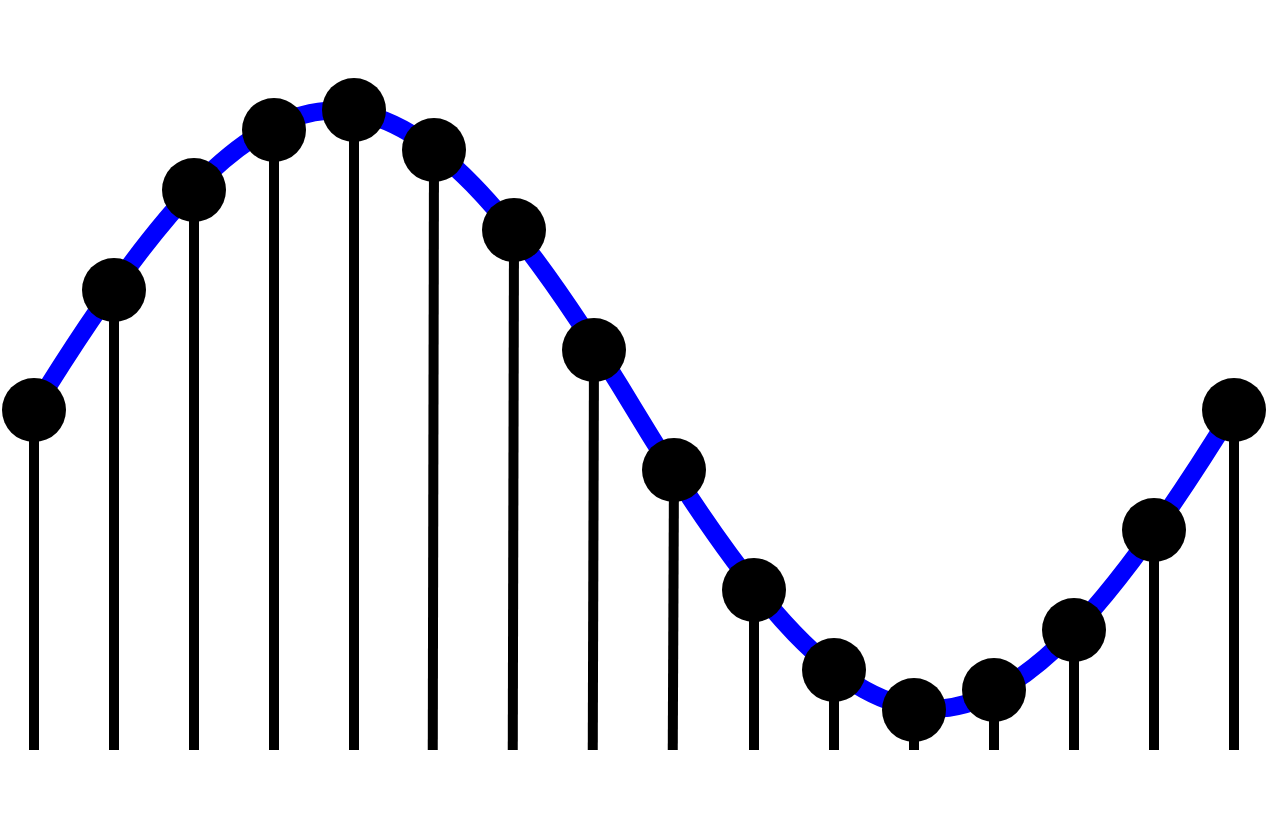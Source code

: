 <mxfile version="24.0.5" type="device">
  <diagram name="Page-1" id="ESpapZe0kDYLYq1Ady32">
    <mxGraphModel dx="954" dy="674" grid="1" gridSize="10" guides="1" tooltips="1" connect="1" arrows="1" fold="1" page="1" pageScale="1" pageWidth="850" pageHeight="1100" math="0" shadow="0">
      <root>
        <mxCell id="0" />
        <mxCell id="1" parent="0" />
        <mxCell id="osKhVBoawhrQv2G9dEZ9-23" value="" style="pointerEvents=1;verticalLabelPosition=bottom;shadow=0;dashed=0;align=center;html=1;verticalAlign=top;shape=mxgraph.electrical.waveforms.sine_wave;strokeWidth=9;strokeColor=#0000FF;" vertex="1" parent="1">
          <mxGeometry x="60" y="20" width="600" height="400" as="geometry" />
        </mxCell>
        <mxCell id="osKhVBoawhrQv2G9dEZ9-2" value="" style="endArrow=none;html=1;rounded=0;strokeWidth=5;" edge="1" parent="1" source="osKhVBoawhrQv2G9dEZ9-19">
          <mxGeometry width="50" height="50" relative="1" as="geometry">
            <mxPoint x="60" y="390" as="sourcePoint" />
            <mxPoint x="60" y="250" as="targetPoint" />
          </mxGeometry>
        </mxCell>
        <mxCell id="osKhVBoawhrQv2G9dEZ9-3" value="" style="endArrow=none;html=1;rounded=0;strokeWidth=5;" edge="1" parent="1" source="osKhVBoawhrQv2G9dEZ9-21">
          <mxGeometry width="50" height="50" relative="1" as="geometry">
            <mxPoint x="100" y="50" as="sourcePoint" />
            <mxPoint x="100" y="390" as="targetPoint" />
          </mxGeometry>
        </mxCell>
        <mxCell id="osKhVBoawhrQv2G9dEZ9-4" value="" style="endArrow=none;html=1;rounded=0;strokeWidth=5;" edge="1" parent="1" source="osKhVBoawhrQv2G9dEZ9-26">
          <mxGeometry width="50" height="50" relative="1" as="geometry">
            <mxPoint x="140" y="40" as="sourcePoint" />
            <mxPoint x="140" y="390" as="targetPoint" />
          </mxGeometry>
        </mxCell>
        <mxCell id="osKhVBoawhrQv2G9dEZ9-5" value="" style="endArrow=none;html=1;rounded=0;strokeWidth=5;" edge="1" parent="1" source="osKhVBoawhrQv2G9dEZ9-28">
          <mxGeometry width="50" height="50" relative="1" as="geometry">
            <mxPoint x="180" y="50" as="sourcePoint" />
            <mxPoint x="180" y="390" as="targetPoint" />
          </mxGeometry>
        </mxCell>
        <mxCell id="osKhVBoawhrQv2G9dEZ9-6" value="" style="endArrow=none;html=1;rounded=0;strokeWidth=5;" edge="1" parent="1" source="osKhVBoawhrQv2G9dEZ9-30">
          <mxGeometry width="50" height="50" relative="1" as="geometry">
            <mxPoint x="220" y="40" as="sourcePoint" />
            <mxPoint x="220" y="390" as="targetPoint" />
          </mxGeometry>
        </mxCell>
        <mxCell id="osKhVBoawhrQv2G9dEZ9-7" value="" style="endArrow=none;html=1;rounded=0;strokeWidth=5;" edge="1" parent="1" source="osKhVBoawhrQv2G9dEZ9-32">
          <mxGeometry width="50" height="50" relative="1" as="geometry">
            <mxPoint x="259.38" y="50" as="sourcePoint" />
            <mxPoint x="259.38" y="390" as="targetPoint" />
          </mxGeometry>
        </mxCell>
        <mxCell id="osKhVBoawhrQv2G9dEZ9-8" value="" style="endArrow=none;html=1;rounded=0;strokeWidth=5;" edge="1" parent="1" source="osKhVBoawhrQv2G9dEZ9-34">
          <mxGeometry width="50" height="50" relative="1" as="geometry">
            <mxPoint x="299.38" y="40" as="sourcePoint" />
            <mxPoint x="299.38" y="390" as="targetPoint" />
          </mxGeometry>
        </mxCell>
        <mxCell id="osKhVBoawhrQv2G9dEZ9-9" value="" style="endArrow=none;html=1;rounded=0;strokeWidth=5;" edge="1" parent="1" source="osKhVBoawhrQv2G9dEZ9-36">
          <mxGeometry width="50" height="50" relative="1" as="geometry">
            <mxPoint x="339.38" y="50" as="sourcePoint" />
            <mxPoint x="339.38" y="390" as="targetPoint" />
          </mxGeometry>
        </mxCell>
        <mxCell id="osKhVBoawhrQv2G9dEZ9-10" value="" style="endArrow=none;html=1;rounded=0;strokeWidth=5;" edge="1" parent="1" source="osKhVBoawhrQv2G9dEZ9-38">
          <mxGeometry width="50" height="50" relative="1" as="geometry">
            <mxPoint x="379.38" y="40" as="sourcePoint" />
            <mxPoint x="379.38" y="390" as="targetPoint" />
          </mxGeometry>
        </mxCell>
        <mxCell id="osKhVBoawhrQv2G9dEZ9-11" value="" style="endArrow=none;html=1;rounded=0;strokeWidth=5;" edge="1" parent="1" source="osKhVBoawhrQv2G9dEZ9-42">
          <mxGeometry width="50" height="50" relative="1" as="geometry">
            <mxPoint x="420" y="50" as="sourcePoint" />
            <mxPoint x="420" y="390" as="targetPoint" />
          </mxGeometry>
        </mxCell>
        <mxCell id="osKhVBoawhrQv2G9dEZ9-12" value="" style="endArrow=none;html=1;rounded=0;strokeWidth=5;exitX=0.59;exitY=0.554;exitDx=0;exitDy=0;exitPerimeter=0;" edge="1" parent="1" source="osKhVBoawhrQv2G9dEZ9-45">
          <mxGeometry width="50" height="50" relative="1" as="geometry">
            <mxPoint x="460" y="210" as="sourcePoint" />
            <mxPoint x="460" y="390" as="targetPoint" />
          </mxGeometry>
        </mxCell>
        <mxCell id="osKhVBoawhrQv2G9dEZ9-13" value="" style="endArrow=none;html=1;rounded=0;strokeWidth=5;" edge="1" parent="1" source="osKhVBoawhrQv2G9dEZ9-40">
          <mxGeometry width="50" height="50" relative="1" as="geometry">
            <mxPoint x="500" y="50" as="sourcePoint" />
            <mxPoint x="500" y="390" as="targetPoint" />
          </mxGeometry>
        </mxCell>
        <mxCell id="osKhVBoawhrQv2G9dEZ9-14" value="" style="endArrow=none;html=1;rounded=0;strokeWidth=5;" edge="1" parent="1" source="osKhVBoawhrQv2G9dEZ9-49">
          <mxGeometry width="50" height="50" relative="1" as="geometry">
            <mxPoint x="540" y="210" as="sourcePoint" />
            <mxPoint x="540" y="390" as="targetPoint" />
          </mxGeometry>
        </mxCell>
        <mxCell id="osKhVBoawhrQv2G9dEZ9-15" value="" style="endArrow=none;html=1;rounded=0;strokeWidth=5;" edge="1" parent="1" source="osKhVBoawhrQv2G9dEZ9-50">
          <mxGeometry width="50" height="50" relative="1" as="geometry">
            <mxPoint x="580" y="50" as="sourcePoint" />
            <mxPoint x="580" y="390" as="targetPoint" />
          </mxGeometry>
        </mxCell>
        <mxCell id="osKhVBoawhrQv2G9dEZ9-16" value="" style="endArrow=none;html=1;rounded=0;strokeWidth=5;" edge="1" parent="1" source="osKhVBoawhrQv2G9dEZ9-47">
          <mxGeometry width="50" height="50" relative="1" as="geometry">
            <mxPoint x="620" y="40" as="sourcePoint" />
            <mxPoint x="620" y="390" as="targetPoint" />
          </mxGeometry>
        </mxCell>
        <mxCell id="osKhVBoawhrQv2G9dEZ9-17" value="" style="endArrow=none;html=1;rounded=0;strokeWidth=5;" edge="1" parent="1" source="osKhVBoawhrQv2G9dEZ9-53">
          <mxGeometry width="50" height="50" relative="1" as="geometry">
            <mxPoint x="660" y="50" as="sourcePoint" />
            <mxPoint x="660" y="390" as="targetPoint" />
          </mxGeometry>
        </mxCell>
        <mxCell id="osKhVBoawhrQv2G9dEZ9-20" value="" style="endArrow=none;html=1;rounded=0;strokeWidth=5;" edge="1" parent="1" target="osKhVBoawhrQv2G9dEZ9-19">
          <mxGeometry width="50" height="50" relative="1" as="geometry">
            <mxPoint x="60" y="390" as="sourcePoint" />
            <mxPoint x="60" y="250" as="targetPoint" />
          </mxGeometry>
        </mxCell>
        <mxCell id="osKhVBoawhrQv2G9dEZ9-19" value="" style="shape=waypoint;sketch=0;fillStyle=solid;size=6;pointerEvents=1;points=[];fillColor=none;resizable=0;rotatable=0;perimeter=centerPerimeter;snapToPoint=1;strokeWidth=14;" vertex="1" parent="1">
          <mxGeometry x="50" y="210" width="20" height="20" as="geometry" />
        </mxCell>
        <mxCell id="osKhVBoawhrQv2G9dEZ9-25" value="" style="endArrow=none;html=1;rounded=0;strokeWidth=5;exitX=0.506;exitY=0.429;exitDx=0;exitDy=0;exitPerimeter=0;" edge="1" parent="1" source="osKhVBoawhrQv2G9dEZ9-21" target="osKhVBoawhrQv2G9dEZ9-21">
          <mxGeometry width="50" height="50" relative="1" as="geometry">
            <mxPoint x="100" y="50" as="sourcePoint" />
            <mxPoint x="100" y="390" as="targetPoint" />
          </mxGeometry>
        </mxCell>
        <mxCell id="osKhVBoawhrQv2G9dEZ9-21" value="" style="shape=waypoint;sketch=0;fillStyle=solid;size=6;pointerEvents=1;points=[];fillColor=none;resizable=0;rotatable=0;perimeter=centerPerimeter;snapToPoint=1;strokeWidth=14;" vertex="1" parent="1">
          <mxGeometry x="90" y="150" width="20" height="20" as="geometry" />
        </mxCell>
        <mxCell id="osKhVBoawhrQv2G9dEZ9-27" value="" style="endArrow=none;html=1;rounded=0;strokeWidth=5;exitX=0.485;exitY=0.304;exitDx=0;exitDy=0;exitPerimeter=0;" edge="1" parent="1" source="osKhVBoawhrQv2G9dEZ9-26" target="osKhVBoawhrQv2G9dEZ9-26">
          <mxGeometry width="50" height="50" relative="1" as="geometry">
            <mxPoint x="140" y="40" as="sourcePoint" />
            <mxPoint x="140" y="390" as="targetPoint" />
          </mxGeometry>
        </mxCell>
        <mxCell id="osKhVBoawhrQv2G9dEZ9-26" value="" style="shape=waypoint;sketch=0;fillStyle=solid;size=6;pointerEvents=1;points=[];fillColor=none;resizable=0;rotatable=0;perimeter=centerPerimeter;snapToPoint=1;strokeWidth=14;" vertex="1" parent="1">
          <mxGeometry x="130" y="100" width="20" height="20" as="geometry" />
        </mxCell>
        <mxCell id="osKhVBoawhrQv2G9dEZ9-29" value="" style="endArrow=none;html=1;rounded=0;strokeWidth=5;exitX=0.444;exitY=0.408;exitDx=0;exitDy=0;exitPerimeter=0;" edge="1" parent="1" source="osKhVBoawhrQv2G9dEZ9-28" target="osKhVBoawhrQv2G9dEZ9-28">
          <mxGeometry width="50" height="50" relative="1" as="geometry">
            <mxPoint x="180" y="50" as="sourcePoint" />
            <mxPoint x="180" y="390" as="targetPoint" />
          </mxGeometry>
        </mxCell>
        <mxCell id="osKhVBoawhrQv2G9dEZ9-28" value="" style="shape=waypoint;sketch=0;fillStyle=solid;size=6;pointerEvents=1;points=[];fillColor=none;resizable=0;rotatable=0;perimeter=centerPerimeter;snapToPoint=1;strokeWidth=14;" vertex="1" parent="1">
          <mxGeometry x="170" y="70" width="20" height="20" as="geometry" />
        </mxCell>
        <mxCell id="osKhVBoawhrQv2G9dEZ9-31" value="" style="endArrow=none;html=1;rounded=0;strokeWidth=5;exitX=0.506;exitY=0.419;exitDx=0;exitDy=0;exitPerimeter=0;" edge="1" parent="1" source="osKhVBoawhrQv2G9dEZ9-30" target="osKhVBoawhrQv2G9dEZ9-30">
          <mxGeometry width="50" height="50" relative="1" as="geometry">
            <mxPoint x="220" y="40" as="sourcePoint" />
            <mxPoint x="220" y="390" as="targetPoint" />
          </mxGeometry>
        </mxCell>
        <mxCell id="osKhVBoawhrQv2G9dEZ9-30" value="" style="shape=waypoint;sketch=0;fillStyle=solid;size=6;pointerEvents=1;points=[];fillColor=none;resizable=0;rotatable=0;perimeter=centerPerimeter;snapToPoint=1;strokeWidth=14;" vertex="1" parent="1">
          <mxGeometry x="210" y="60" width="20" height="20" as="geometry" />
        </mxCell>
        <mxCell id="osKhVBoawhrQv2G9dEZ9-33" value="" style="endArrow=none;html=1;rounded=0;strokeWidth=5;" edge="1" parent="1" target="osKhVBoawhrQv2G9dEZ9-32">
          <mxGeometry width="50" height="50" relative="1" as="geometry">
            <mxPoint x="259" y="90" as="sourcePoint" />
            <mxPoint x="259.38" y="390" as="targetPoint" />
          </mxGeometry>
        </mxCell>
        <mxCell id="osKhVBoawhrQv2G9dEZ9-32" value="" style="shape=waypoint;sketch=0;fillStyle=solid;size=6;pointerEvents=1;points=[];fillColor=none;resizable=0;rotatable=0;perimeter=centerPerimeter;snapToPoint=1;strokeWidth=14;" vertex="1" parent="1">
          <mxGeometry x="250" y="80" width="20" height="20" as="geometry" />
        </mxCell>
        <mxCell id="osKhVBoawhrQv2G9dEZ9-35" value="" style="endArrow=none;html=1;rounded=0;strokeWidth=5;" edge="1" parent="1" target="osKhVBoawhrQv2G9dEZ9-34">
          <mxGeometry width="50" height="50" relative="1" as="geometry">
            <mxPoint x="300" y="130" as="sourcePoint" />
            <mxPoint x="299.38" y="390" as="targetPoint" />
          </mxGeometry>
        </mxCell>
        <mxCell id="osKhVBoawhrQv2G9dEZ9-34" value="" style="shape=waypoint;sketch=0;fillStyle=solid;size=6;pointerEvents=1;points=[];fillColor=none;resizable=0;rotatable=0;perimeter=centerPerimeter;snapToPoint=1;strokeWidth=14;" vertex="1" parent="1">
          <mxGeometry x="290" y="120" width="20" height="20" as="geometry" />
        </mxCell>
        <mxCell id="osKhVBoawhrQv2G9dEZ9-37" value="" style="endArrow=none;html=1;rounded=0;strokeWidth=5;exitX=0.465;exitY=0.422;exitDx=0;exitDy=0;exitPerimeter=0;" edge="1" parent="1" source="osKhVBoawhrQv2G9dEZ9-23" target="osKhVBoawhrQv2G9dEZ9-36">
          <mxGeometry width="50" height="50" relative="1" as="geometry">
            <mxPoint x="339.38" y="50" as="sourcePoint" />
            <mxPoint x="339.38" y="390" as="targetPoint" />
          </mxGeometry>
        </mxCell>
        <mxCell id="osKhVBoawhrQv2G9dEZ9-36" value="" style="shape=waypoint;sketch=0;fillStyle=solid;size=6;pointerEvents=1;points=[];fillColor=none;resizable=0;rotatable=0;perimeter=centerPerimeter;snapToPoint=1;strokeWidth=14;" vertex="1" parent="1">
          <mxGeometry x="330" y="180" width="20" height="20" as="geometry" />
        </mxCell>
        <mxCell id="osKhVBoawhrQv2G9dEZ9-39" value="" style="endArrow=none;html=1;rounded=0;strokeWidth=5;" edge="1" parent="1" target="osKhVBoawhrQv2G9dEZ9-38">
          <mxGeometry width="50" height="50" relative="1" as="geometry">
            <mxPoint x="380" y="250" as="sourcePoint" />
            <mxPoint x="379.38" y="390" as="targetPoint" />
          </mxGeometry>
        </mxCell>
        <mxCell id="osKhVBoawhrQv2G9dEZ9-38" value="" style="shape=waypoint;sketch=0;fillStyle=solid;size=6;pointerEvents=1;points=[];fillColor=none;resizable=0;rotatable=0;perimeter=centerPerimeter;snapToPoint=1;strokeWidth=14;" vertex="1" parent="1">
          <mxGeometry x="370" y="240" width="20" height="20" as="geometry" />
        </mxCell>
        <mxCell id="osKhVBoawhrQv2G9dEZ9-44" value="" style="endArrow=none;html=1;rounded=0;strokeWidth=5;exitX=0.631;exitY=0.273;exitDx=0;exitDy=0;exitPerimeter=0;" edge="1" parent="1" source="osKhVBoawhrQv2G9dEZ9-42" target="osKhVBoawhrQv2G9dEZ9-42">
          <mxGeometry width="50" height="50" relative="1" as="geometry">
            <mxPoint x="420" y="50" as="sourcePoint" />
            <mxPoint x="420" y="390" as="targetPoint" />
          </mxGeometry>
        </mxCell>
        <mxCell id="osKhVBoawhrQv2G9dEZ9-42" value="" style="shape=waypoint;sketch=0;fillStyle=solid;size=6;pointerEvents=1;points=[];fillColor=none;resizable=0;rotatable=0;perimeter=centerPerimeter;snapToPoint=1;strokeWidth=14;" vertex="1" parent="1">
          <mxGeometry x="410" y="300" width="20" height="20" as="geometry" />
        </mxCell>
        <mxCell id="osKhVBoawhrQv2G9dEZ9-45" value="" style="shape=waypoint;sketch=0;fillStyle=solid;size=6;pointerEvents=1;points=[];fillColor=none;resizable=0;rotatable=0;perimeter=centerPerimeter;snapToPoint=1;strokeWidth=14;" vertex="1" parent="1">
          <mxGeometry x="450" y="340" width="20" height="20" as="geometry" />
        </mxCell>
        <mxCell id="osKhVBoawhrQv2G9dEZ9-46" value="" style="endArrow=none;html=1;rounded=0;strokeWidth=5;exitX=0.683;exitY=0.44;exitDx=0;exitDy=0;exitPerimeter=0;" edge="1" parent="1" source="osKhVBoawhrQv2G9dEZ9-40" target="osKhVBoawhrQv2G9dEZ9-40">
          <mxGeometry width="50" height="50" relative="1" as="geometry">
            <mxPoint x="500" y="210" as="sourcePoint" />
            <mxPoint x="500" y="390" as="targetPoint" />
          </mxGeometry>
        </mxCell>
        <mxCell id="osKhVBoawhrQv2G9dEZ9-40" value="" style="shape=waypoint;sketch=0;fillStyle=solid;size=6;pointerEvents=1;points=[];fillColor=none;resizable=0;rotatable=0;perimeter=centerPerimeter;snapToPoint=1;strokeWidth=14;" vertex="1" parent="1">
          <mxGeometry x="490" y="360" width="20" height="20" as="geometry" />
        </mxCell>
        <mxCell id="osKhVBoawhrQv2G9dEZ9-49" value="" style="shape=waypoint;sketch=0;fillStyle=solid;size=6;pointerEvents=1;points=[];fillColor=none;resizable=0;rotatable=0;perimeter=centerPerimeter;snapToPoint=1;strokeWidth=14;" vertex="1" parent="1">
          <mxGeometry x="530" y="350" width="20" height="20" as="geometry" />
        </mxCell>
        <mxCell id="osKhVBoawhrQv2G9dEZ9-51" value="" style="endArrow=none;html=1;rounded=0;strokeWidth=5;exitX=0.496;exitY=0.429;exitDx=0;exitDy=0;exitPerimeter=0;" edge="1" parent="1" source="osKhVBoawhrQv2G9dEZ9-50" target="osKhVBoawhrQv2G9dEZ9-50">
          <mxGeometry width="50" height="50" relative="1" as="geometry">
            <mxPoint x="580" y="210" as="sourcePoint" />
            <mxPoint x="580" y="390" as="targetPoint" />
          </mxGeometry>
        </mxCell>
        <mxCell id="osKhVBoawhrQv2G9dEZ9-50" value="" style="shape=waypoint;sketch=0;fillStyle=solid;size=6;pointerEvents=1;points=[];fillColor=none;resizable=0;rotatable=0;perimeter=centerPerimeter;snapToPoint=1;strokeWidth=14;" vertex="1" parent="1">
          <mxGeometry x="570" y="320" width="20" height="20" as="geometry" />
        </mxCell>
        <mxCell id="osKhVBoawhrQv2G9dEZ9-52" value="" style="endArrow=none;html=1;rounded=0;strokeWidth=5;exitX=0.329;exitY=0.388;exitDx=0;exitDy=0;exitPerimeter=0;" edge="1" parent="1" source="osKhVBoawhrQv2G9dEZ9-47" target="osKhVBoawhrQv2G9dEZ9-47">
          <mxGeometry width="50" height="50" relative="1" as="geometry">
            <mxPoint x="620" y="200" as="sourcePoint" />
            <mxPoint x="620" y="390" as="targetPoint" />
          </mxGeometry>
        </mxCell>
        <mxCell id="osKhVBoawhrQv2G9dEZ9-47" value="" style="shape=waypoint;sketch=0;fillStyle=solid;size=6;pointerEvents=1;points=[];fillColor=none;resizable=0;rotatable=0;perimeter=centerPerimeter;snapToPoint=1;strokeWidth=14;" vertex="1" parent="1">
          <mxGeometry x="610" y="270" width="20" height="20" as="geometry" />
        </mxCell>
        <mxCell id="osKhVBoawhrQv2G9dEZ9-54" value="" style="endArrow=none;html=1;rounded=0;strokeWidth=5;exitX=0.413;exitY=0.471;exitDx=0;exitDy=0;exitPerimeter=0;" edge="1" parent="1" source="osKhVBoawhrQv2G9dEZ9-53" target="osKhVBoawhrQv2G9dEZ9-53">
          <mxGeometry width="50" height="50" relative="1" as="geometry">
            <mxPoint x="660" y="50" as="sourcePoint" />
            <mxPoint x="660" y="390" as="targetPoint" />
          </mxGeometry>
        </mxCell>
        <mxCell id="osKhVBoawhrQv2G9dEZ9-53" value="" style="shape=waypoint;sketch=0;fillStyle=solid;size=6;pointerEvents=1;points=[];fillColor=none;resizable=0;rotatable=0;perimeter=centerPerimeter;snapToPoint=1;strokeWidth=14;" vertex="1" parent="1">
          <mxGeometry x="650" y="210" width="20" height="20" as="geometry" />
        </mxCell>
      </root>
    </mxGraphModel>
  </diagram>
</mxfile>
